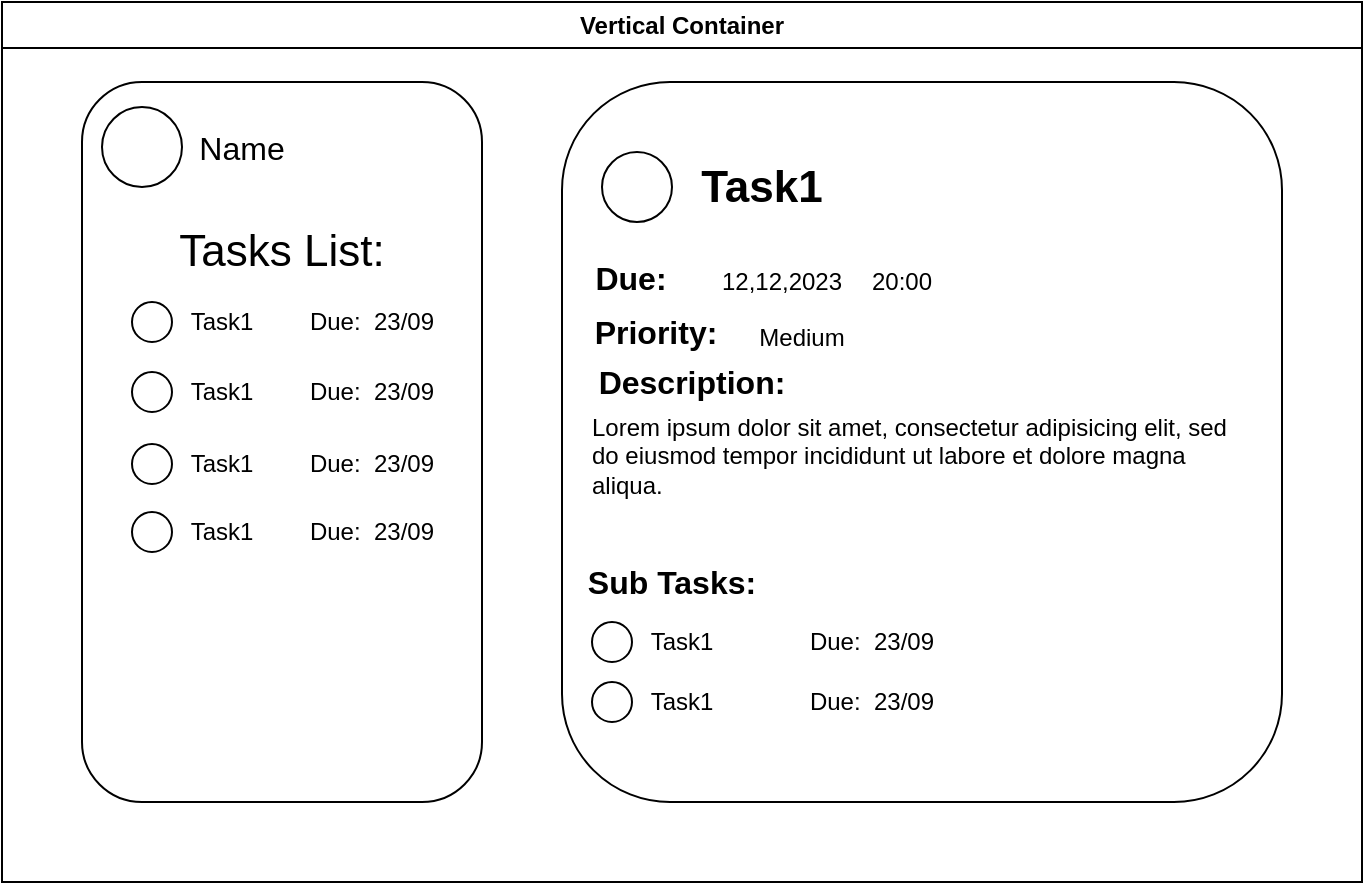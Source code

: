 <mxfile version="21.8.0" type="github">
  <diagram name="Strona-1" id="vzDeasuwt3uQLDoyi-kc">
    <mxGraphModel dx="1380" dy="741" grid="1" gridSize="10" guides="1" tooltips="1" connect="1" arrows="1" fold="1" page="1" pageScale="1" pageWidth="827" pageHeight="1169" math="0" shadow="0">
      <root>
        <mxCell id="0" />
        <mxCell id="1" parent="0" />
        <mxCell id="1jarj3irUBRzqBKBzVCS-1" value="Vertical Container" style="swimlane;whiteSpace=wrap;html=1;" vertex="1" parent="1">
          <mxGeometry x="80" y="40" width="680" height="440" as="geometry" />
        </mxCell>
        <mxCell id="1jarj3irUBRzqBKBzVCS-2" value="" style="rounded=1;whiteSpace=wrap;html=1;" vertex="1" parent="1jarj3irUBRzqBKBzVCS-1">
          <mxGeometry x="40" y="40" width="200" height="360" as="geometry" />
        </mxCell>
        <mxCell id="1jarj3irUBRzqBKBzVCS-3" value="" style="rounded=1;whiteSpace=wrap;html=1;" vertex="1" parent="1jarj3irUBRzqBKBzVCS-1">
          <mxGeometry x="280" y="40" width="360" height="360" as="geometry" />
        </mxCell>
        <mxCell id="1jarj3irUBRzqBKBzVCS-4" value="Tasks List:" style="text;html=1;strokeColor=none;fillColor=none;align=center;verticalAlign=middle;whiteSpace=wrap;rounded=0;fontSize=22;" vertex="1" parent="1jarj3irUBRzqBKBzVCS-1">
          <mxGeometry x="60" y="110" width="160" height="30" as="geometry" />
        </mxCell>
        <mxCell id="1jarj3irUBRzqBKBzVCS-6" value="Task1" style="text;html=1;strokeColor=none;fillColor=none;align=center;verticalAlign=middle;whiteSpace=wrap;rounded=0;" vertex="1" parent="1jarj3irUBRzqBKBzVCS-1">
          <mxGeometry x="80" y="145" width="60" height="30" as="geometry" />
        </mxCell>
        <mxCell id="1jarj3irUBRzqBKBzVCS-7" value="" style="ellipse;whiteSpace=wrap;html=1;aspect=fixed;" vertex="1" parent="1jarj3irUBRzqBKBzVCS-1">
          <mxGeometry x="65" y="150" width="20" height="20" as="geometry" />
        </mxCell>
        <mxCell id="1jarj3irUBRzqBKBzVCS-8" value="Due:&amp;nbsp; 23/09" style="text;html=1;strokeColor=none;fillColor=none;align=center;verticalAlign=middle;whiteSpace=wrap;rounded=0;" vertex="1" parent="1jarj3irUBRzqBKBzVCS-1">
          <mxGeometry x="150" y="145" width="70" height="30" as="geometry" />
        </mxCell>
        <mxCell id="1jarj3irUBRzqBKBzVCS-10" value="Task1" style="text;html=1;strokeColor=none;fillColor=none;align=center;verticalAlign=middle;whiteSpace=wrap;rounded=0;" vertex="1" parent="1jarj3irUBRzqBKBzVCS-1">
          <mxGeometry x="80" y="180" width="60" height="30" as="geometry" />
        </mxCell>
        <mxCell id="1jarj3irUBRzqBKBzVCS-11" value="" style="ellipse;whiteSpace=wrap;html=1;aspect=fixed;" vertex="1" parent="1jarj3irUBRzqBKBzVCS-1">
          <mxGeometry x="65" y="185" width="20" height="20" as="geometry" />
        </mxCell>
        <mxCell id="1jarj3irUBRzqBKBzVCS-12" value="Due:&amp;nbsp; 23/09" style="text;html=1;strokeColor=none;fillColor=none;align=center;verticalAlign=middle;whiteSpace=wrap;rounded=0;" vertex="1" parent="1jarj3irUBRzqBKBzVCS-1">
          <mxGeometry x="150" y="180" width="70" height="30" as="geometry" />
        </mxCell>
        <mxCell id="1jarj3irUBRzqBKBzVCS-14" value="Task1" style="text;html=1;strokeColor=none;fillColor=none;align=center;verticalAlign=middle;whiteSpace=wrap;rounded=0;" vertex="1" parent="1jarj3irUBRzqBKBzVCS-1">
          <mxGeometry x="80" y="216" width="60" height="30" as="geometry" />
        </mxCell>
        <mxCell id="1jarj3irUBRzqBKBzVCS-15" value="" style="ellipse;whiteSpace=wrap;html=1;aspect=fixed;" vertex="1" parent="1jarj3irUBRzqBKBzVCS-1">
          <mxGeometry x="65" y="221" width="20" height="20" as="geometry" />
        </mxCell>
        <mxCell id="1jarj3irUBRzqBKBzVCS-16" value="Due:&amp;nbsp; 23/09" style="text;html=1;strokeColor=none;fillColor=none;align=center;verticalAlign=middle;whiteSpace=wrap;rounded=0;" vertex="1" parent="1jarj3irUBRzqBKBzVCS-1">
          <mxGeometry x="150" y="216" width="70" height="30" as="geometry" />
        </mxCell>
        <mxCell id="1jarj3irUBRzqBKBzVCS-18" value="Task1" style="text;html=1;strokeColor=none;fillColor=none;align=center;verticalAlign=middle;whiteSpace=wrap;rounded=0;" vertex="1" parent="1jarj3irUBRzqBKBzVCS-1">
          <mxGeometry x="80" y="250" width="60" height="30" as="geometry" />
        </mxCell>
        <mxCell id="1jarj3irUBRzqBKBzVCS-19" value="" style="ellipse;whiteSpace=wrap;html=1;aspect=fixed;" vertex="1" parent="1jarj3irUBRzqBKBzVCS-1">
          <mxGeometry x="65" y="255" width="20" height="20" as="geometry" />
        </mxCell>
        <mxCell id="1jarj3irUBRzqBKBzVCS-20" value="Due:&amp;nbsp; 23/09" style="text;html=1;strokeColor=none;fillColor=none;align=center;verticalAlign=middle;whiteSpace=wrap;rounded=0;" vertex="1" parent="1jarj3irUBRzqBKBzVCS-1">
          <mxGeometry x="150" y="250" width="70" height="30" as="geometry" />
        </mxCell>
        <mxCell id="1jarj3irUBRzqBKBzVCS-27" value="" style="ellipse;whiteSpace=wrap;html=1;aspect=fixed;" vertex="1" parent="1jarj3irUBRzqBKBzVCS-1">
          <mxGeometry x="300" y="75" width="35" height="35" as="geometry" />
        </mxCell>
        <mxCell id="1jarj3irUBRzqBKBzVCS-28" value="Task1" style="text;html=1;strokeColor=none;fillColor=none;align=center;verticalAlign=middle;whiteSpace=wrap;rounded=0;fontSize=22;fontStyle=1" vertex="1" parent="1jarj3irUBRzqBKBzVCS-1">
          <mxGeometry x="320" y="62.5" width="120" height="60" as="geometry" />
        </mxCell>
        <mxCell id="1jarj3irUBRzqBKBzVCS-29" value="Description:" style="text;html=1;strokeColor=none;fillColor=none;align=center;verticalAlign=middle;whiteSpace=wrap;rounded=0;fontSize=16;fontStyle=1" vertex="1" parent="1jarj3irUBRzqBKBzVCS-1">
          <mxGeometry x="280" y="175" width="130" height="30" as="geometry" />
        </mxCell>
        <mxCell id="1jarj3irUBRzqBKBzVCS-30" value="&lt;h1&gt;&lt;br&gt;&lt;/h1&gt;&lt;p&gt;Lorem ipsum dolor sit amet, consectetur adipisicing elit, sed do eiusmod tempor incididunt ut labore et dolore magna aliqua.&lt;/p&gt;" style="text;html=1;strokeColor=none;fillColor=none;spacing=5;spacingTop=-20;whiteSpace=wrap;overflow=hidden;rounded=0;" vertex="1" parent="1jarj3irUBRzqBKBzVCS-1">
          <mxGeometry x="290" y="155" width="340" height="100" as="geometry" />
        </mxCell>
        <mxCell id="1jarj3irUBRzqBKBzVCS-31" value="&lt;font style=&quot;font-size: 16px;&quot;&gt;&lt;b&gt;Due:&lt;/b&gt;&lt;/font&gt;" style="text;html=1;strokeColor=none;fillColor=none;align=center;verticalAlign=middle;whiteSpace=wrap;rounded=0;" vertex="1" parent="1jarj3irUBRzqBKBzVCS-1">
          <mxGeometry x="267.5" y="122.5" width="92.5" height="30" as="geometry" />
        </mxCell>
        <mxCell id="1jarj3irUBRzqBKBzVCS-32" value="12,12,2023" style="text;html=1;strokeColor=none;fillColor=none;align=center;verticalAlign=middle;whiteSpace=wrap;rounded=0;" vertex="1" parent="1jarj3irUBRzqBKBzVCS-1">
          <mxGeometry x="360" y="125" width="60" height="30" as="geometry" />
        </mxCell>
        <mxCell id="1jarj3irUBRzqBKBzVCS-33" value="20:00" style="text;html=1;strokeColor=none;fillColor=none;align=center;verticalAlign=middle;whiteSpace=wrap;rounded=0;" vertex="1" parent="1jarj3irUBRzqBKBzVCS-1">
          <mxGeometry x="420" y="125" width="60" height="30" as="geometry" />
        </mxCell>
        <mxCell id="1jarj3irUBRzqBKBzVCS-34" value="&lt;font style=&quot;font-size: 16px;&quot;&gt;&lt;b&gt;Sub Tasks:&lt;/b&gt;&lt;/font&gt;" style="text;html=1;strokeColor=none;fillColor=none;align=center;verticalAlign=middle;whiteSpace=wrap;rounded=0;" vertex="1" parent="1jarj3irUBRzqBKBzVCS-1">
          <mxGeometry x="280" y="275" width="110" height="30" as="geometry" />
        </mxCell>
        <mxCell id="1jarj3irUBRzqBKBzVCS-36" value="Task1" style="text;html=1;strokeColor=none;fillColor=none;align=center;verticalAlign=middle;whiteSpace=wrap;rounded=0;" vertex="1" parent="1jarj3irUBRzqBKBzVCS-1">
          <mxGeometry x="310" y="305" width="60" height="30" as="geometry" />
        </mxCell>
        <mxCell id="1jarj3irUBRzqBKBzVCS-37" value="" style="ellipse;whiteSpace=wrap;html=1;aspect=fixed;" vertex="1" parent="1jarj3irUBRzqBKBzVCS-1">
          <mxGeometry x="295" y="310" width="20" height="20" as="geometry" />
        </mxCell>
        <mxCell id="1jarj3irUBRzqBKBzVCS-38" value="Due:&amp;nbsp; 23/09" style="text;html=1;strokeColor=none;fillColor=none;align=center;verticalAlign=middle;whiteSpace=wrap;rounded=0;" vertex="1" parent="1jarj3irUBRzqBKBzVCS-1">
          <mxGeometry x="400" y="305" width="70" height="30" as="geometry" />
        </mxCell>
        <mxCell id="1jarj3irUBRzqBKBzVCS-44" value="" style="ellipse;whiteSpace=wrap;html=1;aspect=fixed;" vertex="1" parent="1jarj3irUBRzqBKBzVCS-1">
          <mxGeometry x="50" y="52.5" width="40" height="40" as="geometry" />
        </mxCell>
        <mxCell id="1jarj3irUBRzqBKBzVCS-45" value="Name" style="text;html=1;strokeColor=none;fillColor=none;align=center;verticalAlign=middle;whiteSpace=wrap;rounded=0;fontSize=16;" vertex="1" parent="1jarj3irUBRzqBKBzVCS-1">
          <mxGeometry x="65" y="57.5" width="110" height="30" as="geometry" />
        </mxCell>
        <mxCell id="1jarj3irUBRzqBKBzVCS-46" value="&lt;font style=&quot;font-size: 16px;&quot;&gt;&lt;b&gt;Priority:&lt;/b&gt;&lt;/font&gt;" style="text;html=1;strokeColor=none;fillColor=none;align=center;verticalAlign=middle;whiteSpace=wrap;rounded=0;" vertex="1" parent="1jarj3irUBRzqBKBzVCS-1">
          <mxGeometry x="283.75" y="150" width="86.25" height="30" as="geometry" />
        </mxCell>
        <mxCell id="1jarj3irUBRzqBKBzVCS-47" value="Medium" style="text;html=1;strokeColor=none;fillColor=none;align=center;verticalAlign=middle;whiteSpace=wrap;rounded=0;" vertex="1" parent="1jarj3irUBRzqBKBzVCS-1">
          <mxGeometry x="370" y="152.5" width="60" height="30" as="geometry" />
        </mxCell>
        <mxCell id="1jarj3irUBRzqBKBzVCS-40" value="Task1" style="text;html=1;strokeColor=none;fillColor=none;align=center;verticalAlign=middle;whiteSpace=wrap;rounded=0;" vertex="1" parent="1jarj3irUBRzqBKBzVCS-1">
          <mxGeometry x="310" y="335" width="60" height="30" as="geometry" />
        </mxCell>
        <mxCell id="1jarj3irUBRzqBKBzVCS-41" value="" style="ellipse;whiteSpace=wrap;html=1;aspect=fixed;" vertex="1" parent="1jarj3irUBRzqBKBzVCS-1">
          <mxGeometry x="295" y="340" width="20" height="20" as="geometry" />
        </mxCell>
        <mxCell id="1jarj3irUBRzqBKBzVCS-42" value="Due:&amp;nbsp; 23/09" style="text;html=1;strokeColor=none;fillColor=none;align=center;verticalAlign=middle;whiteSpace=wrap;rounded=0;" vertex="1" parent="1jarj3irUBRzqBKBzVCS-1">
          <mxGeometry x="400" y="335" width="70" height="30" as="geometry" />
        </mxCell>
      </root>
    </mxGraphModel>
  </diagram>
</mxfile>
